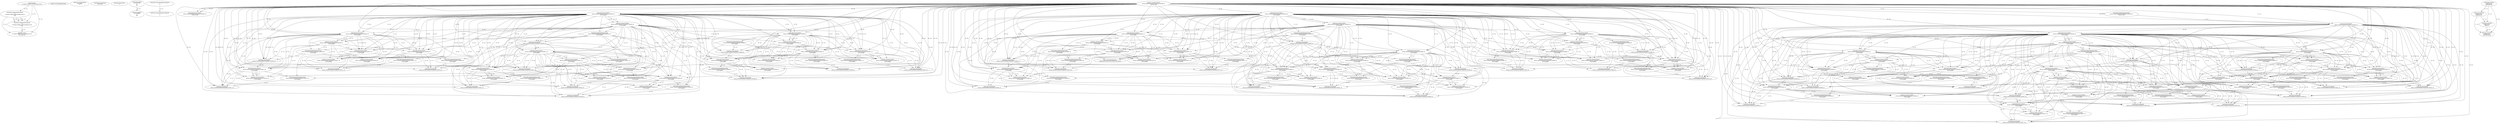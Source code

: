 // Global SCDG with merge call
digraph {
	0 [label="4205424.main
012ebd1576fd5ec1997e5cbda0c3313d"]
	1 [label="0x401014.IsDebuggerPresent
"]
	2 [label="0x40102a.FindWindowA
OLLYDBG
0"]
	3 [label="0x402b86.LoadLibraryA
user32.dll"]
	4 [label="0x402b9a.GetModuleFileNameA
0
012ebd1576fd5ec1997e5cbda0c3313d
260"]
	0 -> 4 [label="(1-->2)"]
	5 [label="0x403953.GetModuleFileNameA
0
012ebd1576fd5ec1997e5cbda0c3313d
260"]
	0 -> 5 [label="(1-->2)"]
	4 -> 5 [label="(2-->2)"]
	4 -> 5 [label="(3-->3)"]
	4 -> 5 [label="(0-->0)"]
	6 [label="0x403967.strstr
012ebd1576fd5ec1997e5cbda0c3313d
test_item.exe"]
	0 -> 6 [label="(1-->1)"]
	4 -> 6 [label="(2-->1)"]
	5 -> 6 [label="(2-->1)"]
	7 [label="0x402bab.ExitProcess
0"]
	8 [label="0x40104b.memset
2147417188
0
292"]
	9 [label="0x401056.CreateToolhelp32Snapshot
2
0"]
	10 [label="0x401071.Process32First
retval_CreateToolhelp32Snapshot_918450_32
2147417184"]
	11 [label="0x40108d.StrStrIA
explorer.exe
wireshark.exe"]
	12 [label="0x4010b9.GetHandleInformation
retval_CreateToolhelp32Snapshot_918450_32
2147417180"]
	10 -> 12 [label="(1-->1)"]
	13 [label="0x40109d.Process32Next
retval_CreateToolhelp32Snapshot_918450_32
2147417184"]
	10 -> 13 [label="(1-->1)"]
	10 -> 13 [label="(2-->2)"]
	14 [label="0x401ac4.memset
2147416860
0
292"]
	8 -> 14 [label="(3-->3)"]
	15 [label="0x401acf.CreateToolhelp32Snapshot
2
0"]
	9 -> 15 [label="(1-->1)"]
	16 [label="0x401af5.Process32First
retval_CreateToolhelp32Snapshot_918454_32
2147416856"]
	10 -> 16 [label="(0-->0)"]
	17 [label="0x401b10.StrStrIA
explorer.exe
dumpcap.exe"]
	11 -> 17 [label="(1-->1)"]
	18 [label="0x401af5.Process32First
retval_CreateToolhelp32Snapshot_918455_32
2147416856"]
	10 -> 18 [label="(0-->0)"]
	19 [label="0x401b1c.Process32Next
retval_CreateToolhelp32Snapshot_918455_32
2147416856"]
	18 -> 19 [label="(1-->1)"]
	18 -> 19 [label="(2-->2)"]
	20 [label="0x401af5.Process32First
retval_CreateToolhelp32Snapshot_918460_32
2147416856"]
	18 -> 20 [label="(2-->2)"]
	19 -> 20 [label="(2-->2)"]
	10 -> 20 [label="(0-->0)"]
	18 -> 20 [label="(0-->0)"]
	21 [label="0x401b10.StrStrIA
explorer.exe
idag.exe"]
	11 -> 21 [label="(1-->1)"]
	17 -> 21 [label="(1-->1)"]
	22 [label="0x401b38.GetHandleInformation
retval_CreateToolhelp32Snapshot_918460_32
2147416852"]
	20 -> 22 [label="(1-->1)"]
	23 [label="0x401b4a.CloseHandle
retval_CreateToolhelp32Snapshot_918460_32"]
	20 -> 23 [label="(1-->1)"]
	22 -> 23 [label="(1-->1)"]
	10 -> 23 [label="(0-->0)"]
	18 -> 23 [label="(0-->0)"]
	20 -> 23 [label="(0-->0)"]
	24 [label="0x401b1c.Process32Next
retval_CreateToolhelp32Snapshot_918460_32
2147416856"]
	20 -> 24 [label="(1-->1)"]
	18 -> 24 [label="(2-->2)"]
	19 -> 24 [label="(2-->2)"]
	20 -> 24 [label="(2-->2)"]
	25 [label="0x401af5.Process32First
retval_CreateToolhelp32Snapshot_918467_32
2147416856"]
	18 -> 25 [label="(2-->2)"]
	19 -> 25 [label="(2-->2)"]
	20 -> 25 [label="(2-->2)"]
	24 -> 25 [label="(2-->2)"]
	10 -> 25 [label="(0-->0)"]
	18 -> 25 [label="(0-->0)"]
	20 -> 25 [label="(0-->0)"]
	26 [label="0x401b10.StrStrIA
explorer.exe
vmwaretray.exe"]
	11 -> 26 [label="(1-->1)"]
	17 -> 26 [label="(1-->1)"]
	21 -> 26 [label="(1-->1)"]
	27 [label="0x401b38.GetHandleInformation
retval_CreateToolhelp32Snapshot_918467_32
2147416852"]
	25 -> 27 [label="(1-->1)"]
	28 [label="0x401af5.Process32First
retval_CreateToolhelp32Snapshot_918468_32
2147416856"]
	18 -> 28 [label="(2-->2)"]
	19 -> 28 [label="(2-->2)"]
	20 -> 28 [label="(2-->2)"]
	24 -> 28 [label="(2-->2)"]
	10 -> 28 [label="(0-->0)"]
	18 -> 28 [label="(0-->0)"]
	20 -> 28 [label="(0-->0)"]
	29 [label="0x401b38.GetHandleInformation
retval_CreateToolhelp32Snapshot_918468_32
2147416852"]
	28 -> 29 [label="(1-->1)"]
	22 -> 29 [label="(2-->2)"]
	30 [label="0x401af5.Process32First
retval_CreateToolhelp32Snapshot_918470_32
2147416856"]
	18 -> 30 [label="(2-->2)"]
	19 -> 30 [label="(2-->2)"]
	20 -> 30 [label="(2-->2)"]
	24 -> 30 [label="(2-->2)"]
	10 -> 30 [label="(0-->0)"]
	18 -> 30 [label="(0-->0)"]
	20 -> 30 [label="(0-->0)"]
	23 -> 30 [label="(0-->0)"]
	31 [label="0x401b4a.CloseHandle
retval_CreateToolhelp32Snapshot_918468_32"]
	28 -> 31 [label="(1-->1)"]
	29 -> 31 [label="(1-->1)"]
	10 -> 31 [label="(0-->0)"]
	18 -> 31 [label="(0-->0)"]
	20 -> 31 [label="(0-->0)"]
	28 -> 31 [label="(0-->0)"]
	32 [label="0x401b38.GetHandleInformation
retval_CreateToolhelp32Snapshot_918470_32
2147416852"]
	30 -> 32 [label="(1-->1)"]
	22 -> 32 [label="(2-->2)"]
	33 [label="0x401b4a.CloseHandle
retval_CreateToolhelp32Snapshot_918467_32"]
	25 -> 33 [label="(1-->1)"]
	27 -> 33 [label="(1-->1)"]
	10 -> 33 [label="(0-->0)"]
	18 -> 33 [label="(0-->0)"]
	20 -> 33 [label="(0-->0)"]
	25 -> 33 [label="(0-->0)"]
	34 [label="0x401b4a.CloseHandle
retval_CreateToolhelp32Snapshot_918470_32"]
	30 -> 34 [label="(1-->1)"]
	32 -> 34 [label="(1-->1)"]
	10 -> 34 [label="(0-->0)"]
	18 -> 34 [label="(0-->0)"]
	20 -> 34 [label="(0-->0)"]
	23 -> 34 [label="(0-->0)"]
	30 -> 34 [label="(0-->0)"]
	35 [label="0x401b38.GetHandleInformation
retval_CreateToolhelp32Snapshot_918455_32
2147416852"]
	18 -> 35 [label="(1-->1)"]
	19 -> 35 [label="(1-->1)"]
	36 [label="0x401af5.Process32First
retval_CreateToolhelp32Snapshot_918461_32
2147416856"]
	18 -> 36 [label="(2-->2)"]
	19 -> 36 [label="(2-->2)"]
	10 -> 36 [label="(0-->0)"]
	18 -> 36 [label="(0-->0)"]
	37 [label="0x401b1c.Process32Next
retval_CreateToolhelp32Snapshot_918461_32
2147416856"]
	36 -> 37 [label="(1-->1)"]
	18 -> 37 [label="(2-->2)"]
	19 -> 37 [label="(2-->2)"]
	36 -> 37 [label="(2-->2)"]
	38 [label="0x401af5.Process32First
retval_CreateToolhelp32Snapshot_918477_32
2147416856"]
	18 -> 38 [label="(2-->2)"]
	19 -> 38 [label="(2-->2)"]
	36 -> 38 [label="(2-->2)"]
	37 -> 38 [label="(2-->2)"]
	10 -> 38 [label="(0-->0)"]
	18 -> 38 [label="(0-->0)"]
	36 -> 38 [label="(0-->0)"]
	39 [label="0x401104.PathFileExistsA
\\?\globalroot\systemroot\system32\vmx_fb.dll"]
	10 -> 39 [label="(0-->0)"]
	18 -> 39 [label="(0-->0)"]
	36 -> 39 [label="(0-->0)"]
	38 -> 39 [label="(0-->0)"]
	40 [label="0x401b38.GetHandleInformation
retval_CreateToolhelp32Snapshot_918477_32
2147416852"]
	38 -> 40 [label="(1-->1)"]
	35 -> 40 [label="(2-->2)"]
	41 [label="0x401b4a.CloseHandle
retval_CreateToolhelp32Snapshot_918477_32"]
	38 -> 41 [label="(1-->1)"]
	40 -> 41 [label="(1-->1)"]
	10 -> 41 [label="(0-->0)"]
	18 -> 41 [label="(0-->0)"]
	36 -> 41 [label="(0-->0)"]
	38 -> 41 [label="(0-->0)"]
	42 [label="0x401b38.GetHandleInformation
retval_CreateToolhelp32Snapshot_918461_32
2147416852"]
	36 -> 42 [label="(1-->1)"]
	37 -> 42 [label="(1-->1)"]
	35 -> 42 [label="(2-->2)"]
	43 [label="0x401af5.Process32First
retval_CreateToolhelp32Snapshot_918479_32
2147416856"]
	18 -> 43 [label="(2-->2)"]
	19 -> 43 [label="(2-->2)"]
	36 -> 43 [label="(2-->2)"]
	37 -> 43 [label="(2-->2)"]
	10 -> 43 [label="(0-->0)"]
	18 -> 43 [label="(0-->0)"]
	36 -> 43 [label="(0-->0)"]
	44 [label="0x401b38.GetHandleInformation
retval_CreateToolhelp32Snapshot_918479_32
2147416852"]
	43 -> 44 [label="(1-->1)"]
	35 -> 44 [label="(2-->2)"]
	42 -> 44 [label="(2-->2)"]
	45 [label="0x401b4a.CloseHandle
retval_CreateToolhelp32Snapshot_918479_32"]
	43 -> 45 [label="(1-->1)"]
	44 -> 45 [label="(1-->1)"]
	10 -> 45 [label="(0-->0)"]
	18 -> 45 [label="(0-->0)"]
	36 -> 45 [label="(0-->0)"]
	43 -> 45 [label="(0-->0)"]
	46 [label="0x401b4a.CloseHandle
retval_CreateToolhelp32Snapshot_918461_32"]
	36 -> 46 [label="(1-->1)"]
	37 -> 46 [label="(1-->1)"]
	42 -> 46 [label="(1-->1)"]
	10 -> 46 [label="(0-->0)"]
	18 -> 46 [label="(0-->0)"]
	36 -> 46 [label="(0-->0)"]
	47 [label="0x401af5.Process32First
retval_CreateToolhelp32Snapshot_918483_32
2147416856"]
	18 -> 47 [label="(2-->2)"]
	19 -> 47 [label="(2-->2)"]
	36 -> 47 [label="(2-->2)"]
	37 -> 47 [label="(2-->2)"]
	10 -> 47 [label="(0-->0)"]
	18 -> 47 [label="(0-->0)"]
	36 -> 47 [label="(0-->0)"]
	46 -> 47 [label="(0-->0)"]
	48 [label="0x401b38.GetHandleInformation
retval_CreateToolhelp32Snapshot_918483_32
2147416852"]
	47 -> 48 [label="(1-->1)"]
	35 -> 48 [label="(2-->2)"]
	42 -> 48 [label="(2-->2)"]
	49 [label="0x401b4a.CloseHandle
retval_CreateToolhelp32Snapshot_918483_32"]
	47 -> 49 [label="(1-->1)"]
	48 -> 49 [label="(1-->1)"]
	10 -> 49 [label="(0-->0)"]
	18 -> 49 [label="(0-->0)"]
	36 -> 49 [label="(0-->0)"]
	46 -> 49 [label="(0-->0)"]
	47 -> 49 [label="(0-->0)"]
	50 [label="0x401b4a.CloseHandle
retval_CreateToolhelp32Snapshot_918455_32"]
	18 -> 50 [label="(1-->1)"]
	35 -> 50 [label="(1-->1)"]
	10 -> 50 [label="(0-->0)"]
	18 -> 50 [label="(0-->0)"]
	51 [label="0x401af5.Process32First
retval_CreateToolhelp32Snapshot_918463_32
2147416856"]
	18 -> 51 [label="(2-->2)"]
	19 -> 51 [label="(2-->2)"]
	10 -> 51 [label="(0-->0)"]
	18 -> 51 [label="(0-->0)"]
	50 -> 51 [label="(0-->0)"]
	52 [label="0x401b38.GetHandleInformation
retval_CreateToolhelp32Snapshot_918463_32
2147416852"]
	51 -> 52 [label="(1-->1)"]
	35 -> 52 [label="(2-->2)"]
	53 [label="0x401b1c.Process32Next
retval_CreateToolhelp32Snapshot_918463_32
2147416856"]
	51 -> 53 [label="(1-->1)"]
	18 -> 53 [label="(2-->2)"]
	19 -> 53 [label="(2-->2)"]
	51 -> 53 [label="(2-->2)"]
	54 [label="0x401af5.Process32First
retval_CreateToolhelp32Snapshot_918490_32
2147416856"]
	18 -> 54 [label="(2-->2)"]
	19 -> 54 [label="(2-->2)"]
	51 -> 54 [label="(2-->2)"]
	53 -> 54 [label="(2-->2)"]
	10 -> 54 [label="(0-->0)"]
	18 -> 54 [label="(0-->0)"]
	50 -> 54 [label="(0-->0)"]
	51 -> 54 [label="(0-->0)"]
	55 [label="0x401b38.GetHandleInformation
retval_CreateToolhelp32Snapshot_918490_32
2147416852"]
	54 -> 55 [label="(1-->1)"]
	35 -> 55 [label="(2-->2)"]
	56 [label="0x401af5.Process32First
retval_CreateToolhelp32Snapshot_918491_32
2147416856"]
	18 -> 56 [label="(2-->2)"]
	19 -> 56 [label="(2-->2)"]
	51 -> 56 [label="(2-->2)"]
	53 -> 56 [label="(2-->2)"]
	10 -> 56 [label="(0-->0)"]
	18 -> 56 [label="(0-->0)"]
	50 -> 56 [label="(0-->0)"]
	51 -> 56 [label="(0-->0)"]
	57 [label="0x401b4a.CloseHandle
retval_CreateToolhelp32Snapshot_918490_32"]
	54 -> 57 [label="(1-->1)"]
	55 -> 57 [label="(1-->1)"]
	10 -> 57 [label="(0-->0)"]
	18 -> 57 [label="(0-->0)"]
	50 -> 57 [label="(0-->0)"]
	51 -> 57 [label="(0-->0)"]
	54 -> 57 [label="(0-->0)"]
	58 [label="0x401b38.GetHandleInformation
retval_CreateToolhelp32Snapshot_918491_32
2147416852"]
	56 -> 58 [label="(1-->1)"]
	35 -> 58 [label="(2-->2)"]
	52 -> 58 [label="(2-->2)"]
	59 [label="0x401b4a.CloseHandle
retval_CreateToolhelp32Snapshot_918491_32"]
	56 -> 59 [label="(1-->1)"]
	58 -> 59 [label="(1-->1)"]
	10 -> 59 [label="(0-->0)"]
	18 -> 59 [label="(0-->0)"]
	50 -> 59 [label="(0-->0)"]
	51 -> 59 [label="(0-->0)"]
	56 -> 59 [label="(0-->0)"]
	60 [label="0x401b4a.CloseHandle
retval_CreateToolhelp32Snapshot_918463_32"]
	51 -> 60 [label="(1-->1)"]
	52 -> 60 [label="(1-->1)"]
	10 -> 60 [label="(0-->0)"]
	18 -> 60 [label="(0-->0)"]
	50 -> 60 [label="(0-->0)"]
	51 -> 60 [label="(0-->0)"]
	61 [label="0x401af5.Process32First
retval_CreateToolhelp32Snapshot_918493_32
2147416856"]
	18 -> 61 [label="(2-->2)"]
	19 -> 61 [label="(2-->2)"]
	51 -> 61 [label="(2-->2)"]
	53 -> 61 [label="(2-->2)"]
	10 -> 61 [label="(0-->0)"]
	18 -> 61 [label="(0-->0)"]
	50 -> 61 [label="(0-->0)"]
	51 -> 61 [label="(0-->0)"]
	60 -> 61 [label="(0-->0)"]
	62 [label="0x401b38.GetHandleInformation
retval_CreateToolhelp32Snapshot_918493_32
2147416852"]
	61 -> 62 [label="(1-->1)"]
	35 -> 62 [label="(2-->2)"]
	52 -> 62 [label="(2-->2)"]
	63 [label="0x401b4a.CloseHandle
retval_CreateToolhelp32Snapshot_918493_32"]
	61 -> 63 [label="(1-->1)"]
	62 -> 63 [label="(1-->1)"]
	10 -> 63 [label="(0-->0)"]
	18 -> 63 [label="(0-->0)"]
	50 -> 63 [label="(0-->0)"]
	51 -> 63 [label="(0-->0)"]
	60 -> 63 [label="(0-->0)"]
	61 -> 63 [label="(0-->0)"]
	64 [label="0x401b1c.Process32Next
retval_CreateToolhelp32Snapshot_918454_32
2147416856"]
	16 -> 64 [label="(1-->1)"]
	16 -> 64 [label="(2-->2)"]
	65 [label="0x401af5.Process32First
retval_CreateToolhelp32Snapshot_918499_32
2147416856"]
	16 -> 65 [label="(2-->2)"]
	64 -> 65 [label="(2-->2)"]
	10 -> 65 [label="(0-->0)"]
	16 -> 65 [label="(0-->0)"]
	66 [label="0x401b38.GetHandleInformation
retval_CreateToolhelp32Snapshot_918499_32
2147416852"]
	65 -> 66 [label="(1-->1)"]
	67 [label="0x401b1c.Process32Next
retval_CreateToolhelp32Snapshot_918499_32
2147416856"]
	65 -> 67 [label="(1-->1)"]
	16 -> 67 [label="(2-->2)"]
	64 -> 67 [label="(2-->2)"]
	65 -> 67 [label="(2-->2)"]
	68 [label="0x401af5.Process32First
retval_CreateToolhelp32Snapshot_918506_32
2147416856"]
	16 -> 68 [label="(2-->2)"]
	64 -> 68 [label="(2-->2)"]
	65 -> 68 [label="(2-->2)"]
	67 -> 68 [label="(2-->2)"]
	10 -> 68 [label="(0-->0)"]
	16 -> 68 [label="(0-->0)"]
	65 -> 68 [label="(0-->0)"]
	69 [label="0x401b38.GetHandleInformation
retval_CreateToolhelp32Snapshot_918506_32
2147416852"]
	68 -> 69 [label="(1-->1)"]
	70 [label="0x401af5.Process32First
retval_CreateToolhelp32Snapshot_918507_32
2147416856"]
	16 -> 70 [label="(2-->2)"]
	64 -> 70 [label="(2-->2)"]
	65 -> 70 [label="(2-->2)"]
	67 -> 70 [label="(2-->2)"]
	10 -> 70 [label="(0-->0)"]
	16 -> 70 [label="(0-->0)"]
	65 -> 70 [label="(0-->0)"]
	71 [label="0x401b4a.CloseHandle
retval_CreateToolhelp32Snapshot_918506_32"]
	68 -> 71 [label="(1-->1)"]
	69 -> 71 [label="(1-->1)"]
	10 -> 71 [label="(0-->0)"]
	16 -> 71 [label="(0-->0)"]
	65 -> 71 [label="(0-->0)"]
	68 -> 71 [label="(0-->0)"]
	72 [label="0x401b38.GetHandleInformation
retval_CreateToolhelp32Snapshot_918507_32
2147416852"]
	70 -> 72 [label="(1-->1)"]
	66 -> 72 [label="(2-->2)"]
	73 [label="0x401b4a.CloseHandle
retval_CreateToolhelp32Snapshot_918507_32"]
	70 -> 73 [label="(1-->1)"]
	72 -> 73 [label="(1-->1)"]
	10 -> 73 [label="(0-->0)"]
	16 -> 73 [label="(0-->0)"]
	65 -> 73 [label="(0-->0)"]
	70 -> 73 [label="(0-->0)"]
	74 [label="0x401b4a.CloseHandle
retval_CreateToolhelp32Snapshot_918499_32"]
	65 -> 74 [label="(1-->1)"]
	66 -> 74 [label="(1-->1)"]
	67 -> 74 [label="(1-->1)"]
	10 -> 74 [label="(0-->0)"]
	16 -> 74 [label="(0-->0)"]
	65 -> 74 [label="(0-->0)"]
	75 [label="0x401af5.Process32First
retval_CreateToolhelp32Snapshot_918509_32
2147416856"]
	16 -> 75 [label="(2-->2)"]
	64 -> 75 [label="(2-->2)"]
	65 -> 75 [label="(2-->2)"]
	67 -> 75 [label="(2-->2)"]
	10 -> 75 [label="(0-->0)"]
	16 -> 75 [label="(0-->0)"]
	65 -> 75 [label="(0-->0)"]
	74 -> 75 [label="(0-->0)"]
	76 [label="0x401b38.GetHandleInformation
retval_CreateToolhelp32Snapshot_918509_32
2147416852"]
	75 -> 76 [label="(1-->1)"]
	66 -> 76 [label="(2-->2)"]
	77 [label="0x401b4a.CloseHandle
retval_CreateToolhelp32Snapshot_918509_32"]
	75 -> 77 [label="(1-->1)"]
	76 -> 77 [label="(1-->1)"]
	10 -> 77 [label="(0-->0)"]
	16 -> 77 [label="(0-->0)"]
	65 -> 77 [label="(0-->0)"]
	74 -> 77 [label="(0-->0)"]
	75 -> 77 [label="(0-->0)"]
	78 [label="0x401b38.GetHandleInformation
retval_CreateToolhelp32Snapshot_918454_32
2147416852"]
	16 -> 78 [label="(1-->1)"]
	64 -> 78 [label="(1-->1)"]
	79 [label="0x401af5.Process32First
retval_CreateToolhelp32Snapshot_918503_32
2147416856"]
	16 -> 79 [label="(2-->2)"]
	64 -> 79 [label="(2-->2)"]
	10 -> 79 [label="(0-->0)"]
	16 -> 79 [label="(0-->0)"]
	80 [label="0x401b1c.Process32Next
retval_CreateToolhelp32Snapshot_918503_32
2147416856"]
	79 -> 80 [label="(1-->1)"]
	16 -> 80 [label="(2-->2)"]
	64 -> 80 [label="(2-->2)"]
	79 -> 80 [label="(2-->2)"]
	81 [label="0x401af5.Process32First
retval_CreateToolhelp32Snapshot_918517_32
2147416856"]
	16 -> 81 [label="(2-->2)"]
	64 -> 81 [label="(2-->2)"]
	79 -> 81 [label="(2-->2)"]
	80 -> 81 [label="(2-->2)"]
	10 -> 81 [label="(0-->0)"]
	16 -> 81 [label="(0-->0)"]
	79 -> 81 [label="(0-->0)"]
	82 [label="0x401b38.GetHandleInformation
retval_CreateToolhelp32Snapshot_918517_32
2147416852"]
	81 -> 82 [label="(1-->1)"]
	78 -> 82 [label="(2-->2)"]
	83 [label="0x401b4a.CloseHandle
retval_CreateToolhelp32Snapshot_918517_32"]
	81 -> 83 [label="(1-->1)"]
	82 -> 83 [label="(1-->1)"]
	10 -> 83 [label="(0-->0)"]
	16 -> 83 [label="(0-->0)"]
	79 -> 83 [label="(0-->0)"]
	81 -> 83 [label="(0-->0)"]
	84 [label="0x401b38.GetHandleInformation
retval_CreateToolhelp32Snapshot_918503_32
2147416852"]
	79 -> 84 [label="(1-->1)"]
	80 -> 84 [label="(1-->1)"]
	78 -> 84 [label="(2-->2)"]
	85 [label="0x401af5.Process32First
retval_CreateToolhelp32Snapshot_918520_32
2147416856"]
	16 -> 85 [label="(2-->2)"]
	64 -> 85 [label="(2-->2)"]
	79 -> 85 [label="(2-->2)"]
	80 -> 85 [label="(2-->2)"]
	10 -> 85 [label="(0-->0)"]
	16 -> 85 [label="(0-->0)"]
	79 -> 85 [label="(0-->0)"]
	86 [label="0x401b38.GetHandleInformation
retval_CreateToolhelp32Snapshot_918520_32
2147416852"]
	85 -> 86 [label="(1-->1)"]
	78 -> 86 [label="(2-->2)"]
	84 -> 86 [label="(2-->2)"]
	87 [label="0x401b4a.CloseHandle
retval_CreateToolhelp32Snapshot_918520_32"]
	85 -> 87 [label="(1-->1)"]
	86 -> 87 [label="(1-->1)"]
	10 -> 87 [label="(0-->0)"]
	16 -> 87 [label="(0-->0)"]
	79 -> 87 [label="(0-->0)"]
	85 -> 87 [label="(0-->0)"]
	88 [label="0x401b4a.CloseHandle
retval_CreateToolhelp32Snapshot_918503_32"]
	79 -> 88 [label="(1-->1)"]
	80 -> 88 [label="(1-->1)"]
	84 -> 88 [label="(1-->1)"]
	10 -> 88 [label="(0-->0)"]
	16 -> 88 [label="(0-->0)"]
	79 -> 88 [label="(0-->0)"]
	89 [label="0x401af5.Process32First
retval_CreateToolhelp32Snapshot_918521_32
2147416856"]
	16 -> 89 [label="(2-->2)"]
	64 -> 89 [label="(2-->2)"]
	79 -> 89 [label="(2-->2)"]
	80 -> 89 [label="(2-->2)"]
	10 -> 89 [label="(0-->0)"]
	16 -> 89 [label="(0-->0)"]
	79 -> 89 [label="(0-->0)"]
	88 -> 89 [label="(0-->0)"]
	90 [label="0x401b38.GetHandleInformation
retval_CreateToolhelp32Snapshot_918521_32
2147416852"]
	89 -> 90 [label="(1-->1)"]
	78 -> 90 [label="(2-->2)"]
	84 -> 90 [label="(2-->2)"]
	91 [label="0x401b4a.CloseHandle
retval_CreateToolhelp32Snapshot_918521_32"]
	89 -> 91 [label="(1-->1)"]
	90 -> 91 [label="(1-->1)"]
	10 -> 91 [label="(0-->0)"]
	16 -> 91 [label="(0-->0)"]
	79 -> 91 [label="(0-->0)"]
	88 -> 91 [label="(0-->0)"]
	89 -> 91 [label="(0-->0)"]
	92 [label="0x401b4a.CloseHandle
retval_CreateToolhelp32Snapshot_918454_32"]
	16 -> 92 [label="(1-->1)"]
	64 -> 92 [label="(1-->1)"]
	78 -> 92 [label="(1-->1)"]
	10 -> 92 [label="(0-->0)"]
	16 -> 92 [label="(0-->0)"]
	93 [label="0x401af5.Process32First
retval_CreateToolhelp32Snapshot_918527_32
2147416856"]
	16 -> 93 [label="(2-->2)"]
	64 -> 93 [label="(2-->2)"]
	10 -> 93 [label="(0-->0)"]
	16 -> 93 [label="(0-->0)"]
	92 -> 93 [label="(0-->0)"]
	94 [label="0x401b38.GetHandleInformation
retval_CreateToolhelp32Snapshot_918527_32
2147416852"]
	93 -> 94 [label="(1-->1)"]
	78 -> 94 [label="(2-->2)"]
	95 [label="0x401b1c.Process32Next
retval_CreateToolhelp32Snapshot_918527_32
2147416856"]
	93 -> 95 [label="(1-->1)"]
	16 -> 95 [label="(2-->2)"]
	64 -> 95 [label="(2-->2)"]
	93 -> 95 [label="(2-->2)"]
	96 [label="0x401af5.Process32First
retval_CreateToolhelp32Snapshot_918531_32
2147416856"]
	16 -> 96 [label="(2-->2)"]
	64 -> 96 [label="(2-->2)"]
	93 -> 96 [label="(2-->2)"]
	95 -> 96 [label="(2-->2)"]
	10 -> 96 [label="(0-->0)"]
	16 -> 96 [label="(0-->0)"]
	92 -> 96 [label="(0-->0)"]
	93 -> 96 [label="(0-->0)"]
	97 [label="0x401b38.GetHandleInformation
retval_CreateToolhelp32Snapshot_918531_32
2147416852"]
	96 -> 97 [label="(1-->1)"]
	78 -> 97 [label="(2-->2)"]
	98 [label="0x401af5.Process32First
retval_CreateToolhelp32Snapshot_918532_32
2147416856"]
	16 -> 98 [label="(2-->2)"]
	64 -> 98 [label="(2-->2)"]
	93 -> 98 [label="(2-->2)"]
	95 -> 98 [label="(2-->2)"]
	10 -> 98 [label="(0-->0)"]
	16 -> 98 [label="(0-->0)"]
	92 -> 98 [label="(0-->0)"]
	93 -> 98 [label="(0-->0)"]
	99 [label="0x401b4a.CloseHandle
retval_CreateToolhelp32Snapshot_918531_32"]
	96 -> 99 [label="(1-->1)"]
	97 -> 99 [label="(1-->1)"]
	10 -> 99 [label="(0-->0)"]
	16 -> 99 [label="(0-->0)"]
	92 -> 99 [label="(0-->0)"]
	93 -> 99 [label="(0-->0)"]
	96 -> 99 [label="(0-->0)"]
	100 [label="0x401b38.GetHandleInformation
retval_CreateToolhelp32Snapshot_918532_32
2147416852"]
	98 -> 100 [label="(1-->1)"]
	78 -> 100 [label="(2-->2)"]
	94 -> 100 [label="(2-->2)"]
	101 [label="0x401b4a.CloseHandle
retval_CreateToolhelp32Snapshot_918532_32"]
	98 -> 101 [label="(1-->1)"]
	100 -> 101 [label="(1-->1)"]
	10 -> 101 [label="(0-->0)"]
	16 -> 101 [label="(0-->0)"]
	92 -> 101 [label="(0-->0)"]
	93 -> 101 [label="(0-->0)"]
	98 -> 101 [label="(0-->0)"]
	102 [label="0x401b4a.CloseHandle
retval_CreateToolhelp32Snapshot_918527_32"]
	93 -> 102 [label="(1-->1)"]
	94 -> 102 [label="(1-->1)"]
	10 -> 102 [label="(0-->0)"]
	16 -> 102 [label="(0-->0)"]
	92 -> 102 [label="(0-->0)"]
	93 -> 102 [label="(0-->0)"]
	103 [label="0x401af5.Process32First
retval_CreateToolhelp32Snapshot_918534_32
2147416856"]
	16 -> 103 [label="(2-->2)"]
	64 -> 103 [label="(2-->2)"]
	93 -> 103 [label="(2-->2)"]
	95 -> 103 [label="(2-->2)"]
	10 -> 103 [label="(0-->0)"]
	16 -> 103 [label="(0-->0)"]
	92 -> 103 [label="(0-->0)"]
	93 -> 103 [label="(0-->0)"]
	102 -> 103 [label="(0-->0)"]
	104 [label="0x4010cb.CloseHandle
retval_CreateToolhelp32Snapshot_918450_32"]
	10 -> 104 [label="(1-->1)"]
	12 -> 104 [label="(1-->1)"]
	10 -> 104 [label="(0-->0)"]
	105 [label="0x401b38.GetHandleInformation
retval_CreateToolhelp32Snapshot_918534_32
2147416852"]
	103 -> 105 [label="(1-->1)"]
	78 -> 105 [label="(2-->2)"]
	94 -> 105 [label="(2-->2)"]
	106 [label="0x401b4a.CloseHandle
retval_CreateToolhelp32Snapshot_918534_32"]
	103 -> 106 [label="(1-->1)"]
	105 -> 106 [label="(1-->1)"]
	10 -> 106 [label="(0-->0)"]
	16 -> 106 [label="(0-->0)"]
	92 -> 106 [label="(0-->0)"]
	93 -> 106 [label="(0-->0)"]
	102 -> 106 [label="(0-->0)"]
	103 -> 106 [label="(0-->0)"]
	107 [label="0x401af5.Process32First
retval_CreateToolhelp32Snapshot_918540_32
2147416856"]
	10 -> 107 [label="(0-->0)"]
	104 -> 107 [label="(0-->0)"]
	108 [label="0x401b1c.Process32Next
retval_CreateToolhelp32Snapshot_918540_32
2147416856"]
	107 -> 108 [label="(1-->1)"]
	107 -> 108 [label="(2-->2)"]
	109 [label="0x401af5.Process32First
retval_CreateToolhelp32Snapshot_918544_32
2147416856"]
	107 -> 109 [label="(2-->2)"]
	108 -> 109 [label="(2-->2)"]
	10 -> 109 [label="(0-->0)"]
	104 -> 109 [label="(0-->0)"]
	107 -> 109 [label="(0-->0)"]
	110 [label="0x401b38.GetHandleInformation
retval_CreateToolhelp32Snapshot_918544_32
2147416852"]
	109 -> 110 [label="(1-->1)"]
	111 [label="0x401b1c.Process32Next
retval_CreateToolhelp32Snapshot_918544_32
2147416856"]
	109 -> 111 [label="(1-->1)"]
	107 -> 111 [label="(2-->2)"]
	108 -> 111 [label="(2-->2)"]
	109 -> 111 [label="(2-->2)"]
	112 [label="0x401af5.Process32First
retval_CreateToolhelp32Snapshot_918551_32
2147416856"]
	107 -> 112 [label="(2-->2)"]
	108 -> 112 [label="(2-->2)"]
	109 -> 112 [label="(2-->2)"]
	111 -> 112 [label="(2-->2)"]
	10 -> 112 [label="(0-->0)"]
	104 -> 112 [label="(0-->0)"]
	107 -> 112 [label="(0-->0)"]
	109 -> 112 [label="(0-->0)"]
	113 [label="0x401b38.GetHandleInformation
retval_CreateToolhelp32Snapshot_918551_32
2147416852"]
	112 -> 113 [label="(1-->1)"]
	114 [label="0x401af5.Process32First
retval_CreateToolhelp32Snapshot_918552_32
2147416856"]
	107 -> 114 [label="(2-->2)"]
	108 -> 114 [label="(2-->2)"]
	109 -> 114 [label="(2-->2)"]
	111 -> 114 [label="(2-->2)"]
	10 -> 114 [label="(0-->0)"]
	104 -> 114 [label="(0-->0)"]
	107 -> 114 [label="(0-->0)"]
	109 -> 114 [label="(0-->0)"]
	115 [label="0x401b4a.CloseHandle
retval_CreateToolhelp32Snapshot_918551_32"]
	112 -> 115 [label="(1-->1)"]
	113 -> 115 [label="(1-->1)"]
	10 -> 115 [label="(0-->0)"]
	104 -> 115 [label="(0-->0)"]
	107 -> 115 [label="(0-->0)"]
	109 -> 115 [label="(0-->0)"]
	112 -> 115 [label="(0-->0)"]
	116 [label="0x401b38.GetHandleInformation
retval_CreateToolhelp32Snapshot_918552_32
2147416852"]
	114 -> 116 [label="(1-->1)"]
	110 -> 116 [label="(2-->2)"]
	117 [label="0x401b4a.CloseHandle
retval_CreateToolhelp32Snapshot_918552_32"]
	114 -> 117 [label="(1-->1)"]
	116 -> 117 [label="(1-->1)"]
	10 -> 117 [label="(0-->0)"]
	104 -> 117 [label="(0-->0)"]
	107 -> 117 [label="(0-->0)"]
	109 -> 117 [label="(0-->0)"]
	114 -> 117 [label="(0-->0)"]
	118 [label="0x401b4a.CloseHandle
retval_CreateToolhelp32Snapshot_918544_32"]
	109 -> 118 [label="(1-->1)"]
	110 -> 118 [label="(1-->1)"]
	111 -> 118 [label="(1-->1)"]
	10 -> 118 [label="(0-->0)"]
	104 -> 118 [label="(0-->0)"]
	107 -> 118 [label="(0-->0)"]
	109 -> 118 [label="(0-->0)"]
	119 [label="0x401af5.Process32First
retval_CreateToolhelp32Snapshot_918554_32
2147416856"]
	107 -> 119 [label="(2-->2)"]
	108 -> 119 [label="(2-->2)"]
	109 -> 119 [label="(2-->2)"]
	111 -> 119 [label="(2-->2)"]
	10 -> 119 [label="(0-->0)"]
	104 -> 119 [label="(0-->0)"]
	107 -> 119 [label="(0-->0)"]
	109 -> 119 [label="(0-->0)"]
	118 -> 119 [label="(0-->0)"]
	120 [label="0x401b38.GetHandleInformation
retval_CreateToolhelp32Snapshot_918554_32
2147416852"]
	119 -> 120 [label="(1-->1)"]
	110 -> 120 [label="(2-->2)"]
	121 [label="0x401b4a.CloseHandle
retval_CreateToolhelp32Snapshot_918554_32"]
	119 -> 121 [label="(1-->1)"]
	120 -> 121 [label="(1-->1)"]
	10 -> 121 [label="(0-->0)"]
	104 -> 121 [label="(0-->0)"]
	107 -> 121 [label="(0-->0)"]
	109 -> 121 [label="(0-->0)"]
	118 -> 121 [label="(0-->0)"]
	119 -> 121 [label="(0-->0)"]
	122 [label="0x401b38.GetHandleInformation
retval_CreateToolhelp32Snapshot_918540_32
2147416852"]
	107 -> 122 [label="(1-->1)"]
	108 -> 122 [label="(1-->1)"]
	123 [label="0x401af5.Process32First
retval_CreateToolhelp32Snapshot_918545_32
2147416856"]
	107 -> 123 [label="(2-->2)"]
	108 -> 123 [label="(2-->2)"]
	10 -> 123 [label="(0-->0)"]
	104 -> 123 [label="(0-->0)"]
	107 -> 123 [label="(0-->0)"]
	124 [label="0x401b1c.Process32Next
retval_CreateToolhelp32Snapshot_918545_32
2147416856"]
	123 -> 124 [label="(1-->1)"]
	107 -> 124 [label="(2-->2)"]
	108 -> 124 [label="(2-->2)"]
	123 -> 124 [label="(2-->2)"]
	125 [label="0x401af5.Process32First
retval_CreateToolhelp32Snapshot_918560_32
2147416856"]
	107 -> 125 [label="(2-->2)"]
	108 -> 125 [label="(2-->2)"]
	123 -> 125 [label="(2-->2)"]
	124 -> 125 [label="(2-->2)"]
	10 -> 125 [label="(0-->0)"]
	104 -> 125 [label="(0-->0)"]
	107 -> 125 [label="(0-->0)"]
	123 -> 125 [label="(0-->0)"]
	126 [label="0x401b38.GetHandleInformation
retval_CreateToolhelp32Snapshot_918560_32
2147416852"]
	125 -> 126 [label="(1-->1)"]
	122 -> 126 [label="(2-->2)"]
	127 [label="0x401b4a.CloseHandle
retval_CreateToolhelp32Snapshot_918560_32"]
	125 -> 127 [label="(1-->1)"]
	126 -> 127 [label="(1-->1)"]
	10 -> 127 [label="(0-->0)"]
	104 -> 127 [label="(0-->0)"]
	107 -> 127 [label="(0-->0)"]
	123 -> 127 [label="(0-->0)"]
	125 -> 127 [label="(0-->0)"]
	128 [label="0x401b38.GetHandleInformation
retval_CreateToolhelp32Snapshot_918545_32
2147416852"]
	123 -> 128 [label="(1-->1)"]
	124 -> 128 [label="(1-->1)"]
	122 -> 128 [label="(2-->2)"]
	129 [label="0x401af5.Process32First
retval_CreateToolhelp32Snapshot_918564_32
2147416856"]
	107 -> 129 [label="(2-->2)"]
	108 -> 129 [label="(2-->2)"]
	123 -> 129 [label="(2-->2)"]
	124 -> 129 [label="(2-->2)"]
	10 -> 129 [label="(0-->0)"]
	104 -> 129 [label="(0-->0)"]
	107 -> 129 [label="(0-->0)"]
	123 -> 129 [label="(0-->0)"]
	130 [label="0x401b38.GetHandleInformation
retval_CreateToolhelp32Snapshot_918564_32
2147416852"]
	129 -> 130 [label="(1-->1)"]
	122 -> 130 [label="(2-->2)"]
	128 -> 130 [label="(2-->2)"]
	131 [label="0x401b4a.CloseHandle
retval_CreateToolhelp32Snapshot_918564_32"]
	129 -> 131 [label="(1-->1)"]
	130 -> 131 [label="(1-->1)"]
	10 -> 131 [label="(0-->0)"]
	104 -> 131 [label="(0-->0)"]
	107 -> 131 [label="(0-->0)"]
	123 -> 131 [label="(0-->0)"]
	129 -> 131 [label="(0-->0)"]
	132 [label="0x401b4a.CloseHandle
retval_CreateToolhelp32Snapshot_918545_32"]
	123 -> 132 [label="(1-->1)"]
	124 -> 132 [label="(1-->1)"]
	128 -> 132 [label="(1-->1)"]
	10 -> 132 [label="(0-->0)"]
	104 -> 132 [label="(0-->0)"]
	107 -> 132 [label="(0-->0)"]
	123 -> 132 [label="(0-->0)"]
	133 [label="0x401af5.Process32First
retval_CreateToolhelp32Snapshot_918565_32
2147416856"]
	107 -> 133 [label="(2-->2)"]
	108 -> 133 [label="(2-->2)"]
	123 -> 133 [label="(2-->2)"]
	124 -> 133 [label="(2-->2)"]
	10 -> 133 [label="(0-->0)"]
	104 -> 133 [label="(0-->0)"]
	107 -> 133 [label="(0-->0)"]
	123 -> 133 [label="(0-->0)"]
	132 -> 133 [label="(0-->0)"]
	134 [label="0x401b38.GetHandleInformation
retval_CreateToolhelp32Snapshot_918565_32
2147416852"]
	133 -> 134 [label="(1-->1)"]
	122 -> 134 [label="(2-->2)"]
	128 -> 134 [label="(2-->2)"]
	135 [label="0x401b4a.CloseHandle
retval_CreateToolhelp32Snapshot_918565_32"]
	133 -> 135 [label="(1-->1)"]
	134 -> 135 [label="(1-->1)"]
	10 -> 135 [label="(0-->0)"]
	104 -> 135 [label="(0-->0)"]
	107 -> 135 [label="(0-->0)"]
	123 -> 135 [label="(0-->0)"]
	132 -> 135 [label="(0-->0)"]
	133 -> 135 [label="(0-->0)"]
	136 [label="0x401b4a.CloseHandle
retval_CreateToolhelp32Snapshot_918540_32"]
	107 -> 136 [label="(1-->1)"]
	108 -> 136 [label="(1-->1)"]
	122 -> 136 [label="(1-->1)"]
	10 -> 136 [label="(0-->0)"]
	104 -> 136 [label="(0-->0)"]
	107 -> 136 [label="(0-->0)"]
	137 [label="0x401af5.Process32First
retval_CreateToolhelp32Snapshot_918547_32
2147416856"]
	107 -> 137 [label="(2-->2)"]
	108 -> 137 [label="(2-->2)"]
	10 -> 137 [label="(0-->0)"]
	104 -> 137 [label="(0-->0)"]
	107 -> 137 [label="(0-->0)"]
	136 -> 137 [label="(0-->0)"]
	138 [label="0x401b1c.Process32Next
retval_CreateToolhelp32Snapshot_918547_32
2147416856"]
	137 -> 138 [label="(1-->1)"]
	107 -> 138 [label="(2-->2)"]
	108 -> 138 [label="(2-->2)"]
	137 -> 138 [label="(2-->2)"]
	139 [label="0x401af5.Process32First
retval_CreateToolhelp32Snapshot_918574_32
2147416856"]
	107 -> 139 [label="(2-->2)"]
	108 -> 139 [label="(2-->2)"]
	137 -> 139 [label="(2-->2)"]
	138 -> 139 [label="(2-->2)"]
	10 -> 139 [label="(0-->0)"]
	104 -> 139 [label="(0-->0)"]
	107 -> 139 [label="(0-->0)"]
	136 -> 139 [label="(0-->0)"]
	137 -> 139 [label="(0-->0)"]
	140 [label="0x401b38.GetHandleInformation
retval_CreateToolhelp32Snapshot_918574_32
2147416852"]
	139 -> 140 [label="(1-->1)"]
	122 -> 140 [label="(2-->2)"]
	141 [label="0x401b38.GetHandleInformation
retval_CreateToolhelp32Snapshot_918547_32
2147416852"]
	137 -> 141 [label="(1-->1)"]
	138 -> 141 [label="(1-->1)"]
	122 -> 141 [label="(2-->2)"]
	142 [label="0x401af5.Process32First
retval_CreateToolhelp32Snapshot_918575_32
2147416856"]
	107 -> 142 [label="(2-->2)"]
	108 -> 142 [label="(2-->2)"]
	137 -> 142 [label="(2-->2)"]
	138 -> 142 [label="(2-->2)"]
	10 -> 142 [label="(0-->0)"]
	104 -> 142 [label="(0-->0)"]
	107 -> 142 [label="(0-->0)"]
	136 -> 142 [label="(0-->0)"]
	137 -> 142 [label="(0-->0)"]
	143 [label="0x401b4a.CloseHandle
retval_CreateToolhelp32Snapshot_918574_32"]
	139 -> 143 [label="(1-->1)"]
	140 -> 143 [label="(1-->1)"]
	10 -> 143 [label="(0-->0)"]
	104 -> 143 [label="(0-->0)"]
	107 -> 143 [label="(0-->0)"]
	136 -> 143 [label="(0-->0)"]
	137 -> 143 [label="(0-->0)"]
	139 -> 143 [label="(0-->0)"]
	144 [label="0x401b38.GetHandleInformation
retval_CreateToolhelp32Snapshot_918575_32
2147416852"]
	142 -> 144 [label="(1-->1)"]
	122 -> 144 [label="(2-->2)"]
	141 -> 144 [label="(2-->2)"]
	145 [label="0x401b4a.CloseHandle
retval_CreateToolhelp32Snapshot_918575_32"]
	142 -> 145 [label="(1-->1)"]
	144 -> 145 [label="(1-->1)"]
	10 -> 145 [label="(0-->0)"]
	104 -> 145 [label="(0-->0)"]
	107 -> 145 [label="(0-->0)"]
	136 -> 145 [label="(0-->0)"]
	137 -> 145 [label="(0-->0)"]
	142 -> 145 [label="(0-->0)"]
	146 [label="0x401b4a.CloseHandle
retval_CreateToolhelp32Snapshot_918547_32"]
	137 -> 146 [label="(1-->1)"]
	138 -> 146 [label="(1-->1)"]
	141 -> 146 [label="(1-->1)"]
	10 -> 146 [label="(0-->0)"]
	104 -> 146 [label="(0-->0)"]
	107 -> 146 [label="(0-->0)"]
	136 -> 146 [label="(0-->0)"]
	137 -> 146 [label="(0-->0)"]
	147 [label="0x401af5.Process32First
retval_CreateToolhelp32Snapshot_918577_32
2147416856"]
	107 -> 147 [label="(2-->2)"]
	108 -> 147 [label="(2-->2)"]
	137 -> 147 [label="(2-->2)"]
	138 -> 147 [label="(2-->2)"]
	10 -> 147 [label="(0-->0)"]
	104 -> 147 [label="(0-->0)"]
	107 -> 147 [label="(0-->0)"]
	136 -> 147 [label="(0-->0)"]
	137 -> 147 [label="(0-->0)"]
	146 -> 147 [label="(0-->0)"]
	148 [label="0x401b38.GetHandleInformation
retval_CreateToolhelp32Snapshot_918577_32
2147416852"]
	147 -> 148 [label="(1-->1)"]
	122 -> 148 [label="(2-->2)"]
	141 -> 148 [label="(2-->2)"]
	149 [label="0x401b4a.CloseHandle
retval_CreateToolhelp32Snapshot_918577_32"]
	147 -> 149 [label="(1-->1)"]
	148 -> 149 [label="(1-->1)"]
	10 -> 149 [label="(0-->0)"]
	104 -> 149 [label="(0-->0)"]
	107 -> 149 [label="(0-->0)"]
	136 -> 149 [label="(0-->0)"]
	137 -> 149 [label="(0-->0)"]
	146 -> 149 [label="(0-->0)"]
	147 -> 149 [label="(0-->0)"]
	150 [label="0x401b1c.Process32Next
retval_CreateToolhelp32Snapshot_918479_32
2147416856"]
	43 -> 150 [label="(1-->1)"]
	18 -> 150 [label="(2-->2)"]
	19 -> 150 [label="(2-->2)"]
	36 -> 150 [label="(2-->2)"]
	37 -> 150 [label="(2-->2)"]
	43 -> 150 [label="(2-->2)"]
	151 [label="0x401b1c.Process32Next
retval_CreateToolhelp32Snapshot_918467_32
2147416856"]
	25 -> 151 [label="(1-->1)"]
	18 -> 151 [label="(2-->2)"]
	19 -> 151 [label="(2-->2)"]
	20 -> 151 [label="(2-->2)"]
	24 -> 151 [label="(2-->2)"]
	25 -> 151 [label="(2-->2)"]
	152 [label="0x401b1c.Process32Next
retval_CreateToolhelp32Snapshot_918468_32
2147416856"]
	28 -> 152 [label="(1-->1)"]
	18 -> 152 [label="(2-->2)"]
	19 -> 152 [label="(2-->2)"]
	20 -> 152 [label="(2-->2)"]
	24 -> 152 [label="(2-->2)"]
	28 -> 152 [label="(2-->2)"]
	153 [label="0x401b1c.Process32Next
retval_CreateToolhelp32Snapshot_918483_32
2147416856"]
	47 -> 153 [label="(1-->1)"]
	18 -> 153 [label="(2-->2)"]
	19 -> 153 [label="(2-->2)"]
	36 -> 153 [label="(2-->2)"]
	37 -> 153 [label="(2-->2)"]
	47 -> 153 [label="(2-->2)"]
	154 [label="0x401b1c.Process32Next
retval_CreateToolhelp32Snapshot_918470_32
2147416856"]
	30 -> 154 [label="(1-->1)"]
	18 -> 154 [label="(2-->2)"]
	19 -> 154 [label="(2-->2)"]
	20 -> 154 [label="(2-->2)"]
	24 -> 154 [label="(2-->2)"]
	30 -> 154 [label="(2-->2)"]
	155 [label="0x401b1c.Process32Next
retval_CreateToolhelp32Snapshot_918477_32
2147416856"]
	38 -> 155 [label="(1-->1)"]
	18 -> 155 [label="(2-->2)"]
	19 -> 155 [label="(2-->2)"]
	36 -> 155 [label="(2-->2)"]
	37 -> 155 [label="(2-->2)"]
	38 -> 155 [label="(2-->2)"]
	156 [label="0x401b1c.Process32Next
retval_CreateToolhelp32Snapshot_918493_32
2147416856"]
	61 -> 156 [label="(1-->1)"]
	18 -> 156 [label="(2-->2)"]
	19 -> 156 [label="(2-->2)"]
	51 -> 156 [label="(2-->2)"]
	53 -> 156 [label="(2-->2)"]
	61 -> 156 [label="(2-->2)"]
	157 [label="0x401b1c.Process32Next
retval_CreateToolhelp32Snapshot_918490_32
2147416856"]
	54 -> 157 [label="(1-->1)"]
	18 -> 157 [label="(2-->2)"]
	19 -> 157 [label="(2-->2)"]
	51 -> 157 [label="(2-->2)"]
	53 -> 157 [label="(2-->2)"]
	54 -> 157 [label="(2-->2)"]
	158 [label="0x401b1c.Process32Next
retval_CreateToolhelp32Snapshot_918491_32
2147416856"]
	56 -> 158 [label="(1-->1)"]
	18 -> 158 [label="(2-->2)"]
	19 -> 158 [label="(2-->2)"]
	51 -> 158 [label="(2-->2)"]
	53 -> 158 [label="(2-->2)"]
	56 -> 158 [label="(2-->2)"]
	159 [label="0x401b1c.Process32Next
retval_CreateToolhelp32Snapshot_918506_32
2147416856"]
	68 -> 159 [label="(1-->1)"]
	16 -> 159 [label="(2-->2)"]
	64 -> 159 [label="(2-->2)"]
	65 -> 159 [label="(2-->2)"]
	67 -> 159 [label="(2-->2)"]
	68 -> 159 [label="(2-->2)"]
	160 [label="0x401b1c.Process32Next
retval_CreateToolhelp32Snapshot_918507_32
2147416856"]
	70 -> 160 [label="(1-->1)"]
	16 -> 160 [label="(2-->2)"]
	64 -> 160 [label="(2-->2)"]
	65 -> 160 [label="(2-->2)"]
	67 -> 160 [label="(2-->2)"]
	70 -> 160 [label="(2-->2)"]
	161 [label="0x401b1c.Process32Next
retval_CreateToolhelp32Snapshot_918509_32
2147416856"]
	75 -> 161 [label="(1-->1)"]
	16 -> 161 [label="(2-->2)"]
	64 -> 161 [label="(2-->2)"]
	65 -> 161 [label="(2-->2)"]
	67 -> 161 [label="(2-->2)"]
	75 -> 161 [label="(2-->2)"]
	162 [label="0x401b1c.Process32Next
retval_CreateToolhelp32Snapshot_918534_32
2147416856"]
	103 -> 162 [label="(1-->1)"]
	16 -> 162 [label="(2-->2)"]
	64 -> 162 [label="(2-->2)"]
	93 -> 162 [label="(2-->2)"]
	95 -> 162 [label="(2-->2)"]
	103 -> 162 [label="(2-->2)"]
	163 [label="0x401b1c.Process32Next
retval_CreateToolhelp32Snapshot_918517_32
2147416856"]
	81 -> 163 [label="(1-->1)"]
	16 -> 163 [label="(2-->2)"]
	64 -> 163 [label="(2-->2)"]
	79 -> 163 [label="(2-->2)"]
	80 -> 163 [label="(2-->2)"]
	81 -> 163 [label="(2-->2)"]
	164 [label="0x401b1c.Process32Next
retval_CreateToolhelp32Snapshot_918520_32
2147416856"]
	85 -> 164 [label="(1-->1)"]
	16 -> 164 [label="(2-->2)"]
	64 -> 164 [label="(2-->2)"]
	79 -> 164 [label="(2-->2)"]
	80 -> 164 [label="(2-->2)"]
	85 -> 164 [label="(2-->2)"]
	165 [label="0x401b1c.Process32Next
retval_CreateToolhelp32Snapshot_918532_32
2147416856"]
	98 -> 165 [label="(1-->1)"]
	16 -> 165 [label="(2-->2)"]
	64 -> 165 [label="(2-->2)"]
	93 -> 165 [label="(2-->2)"]
	95 -> 165 [label="(2-->2)"]
	98 -> 165 [label="(2-->2)"]
	166 [label="0x401b1c.Process32Next
retval_CreateToolhelp32Snapshot_918521_32
2147416856"]
	89 -> 166 [label="(1-->1)"]
	16 -> 166 [label="(2-->2)"]
	64 -> 166 [label="(2-->2)"]
	79 -> 166 [label="(2-->2)"]
	80 -> 166 [label="(2-->2)"]
	89 -> 166 [label="(2-->2)"]
	167 [label="0x401b1c.Process32Next
retval_CreateToolhelp32Snapshot_918531_32
2147416856"]
	96 -> 167 [label="(1-->1)"]
	16 -> 167 [label="(2-->2)"]
	64 -> 167 [label="(2-->2)"]
	93 -> 167 [label="(2-->2)"]
	95 -> 167 [label="(2-->2)"]
	96 -> 167 [label="(2-->2)"]
	168 [label="0x401b1c.Process32Next
retval_CreateToolhelp32Snapshot_918554_32
2147416856"]
	119 -> 168 [label="(1-->1)"]
	107 -> 168 [label="(2-->2)"]
	108 -> 168 [label="(2-->2)"]
	109 -> 168 [label="(2-->2)"]
	111 -> 168 [label="(2-->2)"]
	119 -> 168 [label="(2-->2)"]
	169 [label="0x401b1c.Process32Next
retval_CreateToolhelp32Snapshot_918551_32
2147416856"]
	112 -> 169 [label="(1-->1)"]
	107 -> 169 [label="(2-->2)"]
	108 -> 169 [label="(2-->2)"]
	109 -> 169 [label="(2-->2)"]
	111 -> 169 [label="(2-->2)"]
	112 -> 169 [label="(2-->2)"]
	170 [label="0x401b1c.Process32Next
retval_CreateToolhelp32Snapshot_918552_32
2147416856"]
	114 -> 170 [label="(1-->1)"]
	107 -> 170 [label="(2-->2)"]
	108 -> 170 [label="(2-->2)"]
	109 -> 170 [label="(2-->2)"]
	111 -> 170 [label="(2-->2)"]
	114 -> 170 [label="(2-->2)"]
	171 [label="0x401b1c.Process32Next
retval_CreateToolhelp32Snapshot_918560_32
2147416856"]
	125 -> 171 [label="(1-->1)"]
	107 -> 171 [label="(2-->2)"]
	108 -> 171 [label="(2-->2)"]
	123 -> 171 [label="(2-->2)"]
	124 -> 171 [label="(2-->2)"]
	125 -> 171 [label="(2-->2)"]
	172 [label="0x401b1c.Process32Next
retval_CreateToolhelp32Snapshot_918564_32
2147416856"]
	129 -> 172 [label="(1-->1)"]
	107 -> 172 [label="(2-->2)"]
	108 -> 172 [label="(2-->2)"]
	123 -> 172 [label="(2-->2)"]
	124 -> 172 [label="(2-->2)"]
	129 -> 172 [label="(2-->2)"]
	173 [label="0x401b1c.Process32Next
retval_CreateToolhelp32Snapshot_918565_32
2147416856"]
	133 -> 173 [label="(1-->1)"]
	107 -> 173 [label="(2-->2)"]
	108 -> 173 [label="(2-->2)"]
	123 -> 173 [label="(2-->2)"]
	124 -> 173 [label="(2-->2)"]
	133 -> 173 [label="(2-->2)"]
	174 [label="0x401b1c.Process32Next
retval_CreateToolhelp32Snapshot_918574_32
2147416856"]
	139 -> 174 [label="(1-->1)"]
	107 -> 174 [label="(2-->2)"]
	108 -> 174 [label="(2-->2)"]
	137 -> 174 [label="(2-->2)"]
	138 -> 174 [label="(2-->2)"]
	139 -> 174 [label="(2-->2)"]
	175 [label="0x401b1c.Process32Next
retval_CreateToolhelp32Snapshot_918575_32
2147416856"]
	142 -> 175 [label="(1-->1)"]
	107 -> 175 [label="(2-->2)"]
	108 -> 175 [label="(2-->2)"]
	137 -> 175 [label="(2-->2)"]
	138 -> 175 [label="(2-->2)"]
	142 -> 175 [label="(2-->2)"]
	176 [label="0x401b1c.Process32Next
retval_CreateToolhelp32Snapshot_918577_32
2147416856"]
	147 -> 176 [label="(1-->1)"]
	107 -> 176 [label="(2-->2)"]
	108 -> 176 [label="(2-->2)"]
	137 -> 176 [label="(2-->2)"]
	138 -> 176 [label="(2-->2)"]
	147 -> 176 [label="(2-->2)"]
}
